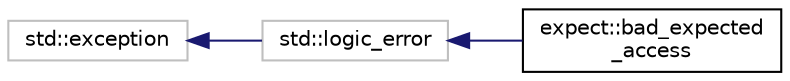 digraph "Graphical Class Hierarchy"
{
  edge [fontname="Helvetica",fontsize="10",labelfontname="Helvetica",labelfontsize="10"];
  node [fontname="Helvetica",fontsize="10",shape=record];
  rankdir="LR";
  Node13 [label="std::exception",height=0.2,width=0.4,color="grey75", fillcolor="white", style="filled",tooltip="STL class. "];
  Node13 -> Node14 [dir="back",color="midnightblue",fontsize="10",style="solid",fontname="Helvetica"];
  Node14 [label="std::logic_error",height=0.2,width=0.4,color="grey75", fillcolor="white", style="filled",tooltip="STL class. "];
  Node14 -> Node0 [dir="back",color="midnightblue",fontsize="10",style="solid",fontname="Helvetica"];
  Node0 [label="expect::bad_expected\l_access",height=0.2,width=0.4,color="black", fillcolor="white", style="filled",URL="$d0/d2a/classexpect_1_1bad__expected__access.html",tooltip="An exception thrown when expected::value is accessed without a contained value. "];
}
